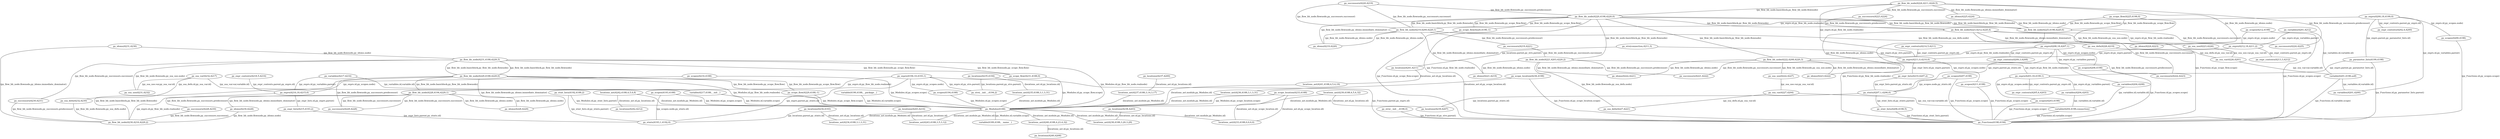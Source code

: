 graph {
	1 [label="variable(4189,4188,__name__)"]
	2 [label="variable(4190,4188,__package__)"]
	3 [label="variable(4201,4198,self)"]
	4 [label="variable(4204,4198,connection)"]
	5 [label="variable(4217,4188,__init__)"]
	6 [label="py_parameter_lists(4199,4198)"]
	7 [label="py_strs(__init__,4194,2)"]
	8 [label="py_strs(__init__,4198,0)"]
	9 [label="py_strs(connection,4211,3)"]
	10 [label="locations_ast(4233,4188,0,0,0,0)"]
	11 [label="locations_ast(4234,4188,3,1,3,31)"]
	12 [label="locations_ast(4235,4188,3,1,3,31)"]
	13 [label="locations_ast(4236,4188,3,1,3,31)"]
	14 [label="locations_ast(4237,4188,3,14,3,17)"]
	15 [label="locations_ast(4238,4188,3,20,3,29)"]
	16 [label="locations_ast(4239,4188,4,5,4,32)"]
	17 [label="locations_ast(4240,4188,4,23,4,32)"]
	18 [label="locations_ast(4241,4188,4,5,4,19)"]
	19 [label="locations_ast(4242,4188,4,5,4,8)"]
	20 [label="locations_ast(4243,4188,3,5,3,12)"]
	21 [label="py_scopes(4193,4188)"]
	22 [label="py_scopes(4194,4188)"]
	23 [label="py_scopes(4200,4198)"]
	24 [label="py_scopes(4203,4198)"]
	25 [label="py_scopes(4207,4198)"]
	26 [label="py_scopes(4208,4198)"]
	27 [label="py_scopes(4211,4198)"]
	28 [label="py_scopes(4212,4198)"]
	29 [label="py_scopes(4216,4188)"]
	30 [label="py_stmt_lists(4192,4188,2)"]
	31 [label="py_stmt_lists(4206,4198,5)"]
	32 [label="py_ssa_use(4222,4227)"]
	33 [label="py_ssa_use(4223,4226)"]
	34 [label="py_ssa_use(4231,4232)"]
	35 [label="py_Functions(4198,4194)"]
	36 [label="py_locations(4234,4193)"]
	37 [label="py_locations(4235,4194)"]
	38 [label="py_locations(4237,4200)"]
	39 [label="py_locations(4238,4203)"]
	40 [label="py_locations(4239,4207)"]
	41 [label="py_locations(4240,4208)"]
	42 [label="py_locations(4241,4211)"]
	43 [label="py_locations(4242,4212)"]
	44 [label="py_locations(4243,4216)"]
	45 [label="py_ssa_defn(4226,4219)"]
	46 [label="py_ssa_defn(4227,4221)"]
	47 [label="py_ssa_defn(4232,4230)"]
	48 [label="py_successors(4219,4221)"]
	49 [label="py_successors(4220,4219)"]
	50 [label="py_successors(4221,4222)"]
	51 [label="py_successors(4222,4223)"]
	52 [label="py_successors(4223,4224)"]
	53 [label="py_successors(4224,4225)"]
	54 [label="py_successors(4228,4230)"]
	55 [label="py_successors(4229,4228)"]
	56 [label="py_successors(4230,4231)"]
	57 [label="py_expr_contexts(4202,4,4200)"]
	58 [label="py_expr_contexts(4205,4,4203)"]
	59 [label="py_expr_contexts(4209,3,4208)"]
	60 [label="py_expr_contexts(4213,3,4212)"]
	61 [label="py_expr_contexts(4214,5,4211)"]
	62 [label="py_expr_contexts(4218,5,4216)"]
	63 [label="py_expr_lists(4210,4207,2)"]
	64 [label="py_expr_lists(4215,4193,2)"]
	65 [label="py_Modules(4188)"]
	66 [label="py_exprs(4194,10,4193,1)"]
	67 [label="py_exprs(4200,18,4199,0)"]
	68 [label="py_exprs(4203,18,4199,1)"]
	69 [label="py_exprs(4208,18,4207,1)"]
	70 [label="py_exprs(4211,0,4210,0)"]
	71 [label="py_exprs(4212,18,4211,2)"]
	72 [label="py_exprs(4216,18,4215,0)"]
	73 [label="py_idoms(4219,4220)"]
	74 [label="py_idoms(4221,4219)"]
	75 [label="py_idoms(4222,4221)"]
	76 [label="py_idoms(4223,4222)"]
	77 [label="py_idoms(4224,4223)"]
	78 [label="py_idoms(4225,4224)"]
	79 [label="py_idoms(4228,4229)"]
	80 [label="py_idoms(4230,4228)"]
	81 [label="py_idoms(4231,4230)"]
	82 [label="py_scope_location(4233,4188)"]
	83 [label="py_scope_location(4236,4198)"]
	84 [label="py_ssa_var(4226,4201)"]
	85 [label="py_ssa_var(4227,4204)"]
	86 [label="py_ssa_var(4232,4217)"]
	87 [label="py_flow_bb_node(4219,4200,4220,1)"]
	88 [label="py_flow_bb_node(4220,4198,4220,0)"]
	89 [label="py_flow_bb_node(4221,4203,4220,2)"]
	90 [label="py_flow_bb_node(4222,4208,4220,3)"]
	91 [label="py_flow_bb_node(4223,4212,4220,4)"]
	92 [label="py_flow_bb_node(4224,4211,4220,5)"]
	93 [label="py_flow_bb_node(4225,4198,4220,6)"]
	94 [label="py_flow_bb_node(4228,4194,4229,1)"]
	95 [label="py_flow_bb_node(4229,4188,4229,0)"]
	96 [label="py_flow_bb_node(4230,4216,4229,2)"]
	97 [label="py_flow_bb_node(4231,4188,4229,3)"]
	98 [label="py_stmts(4193,1,4192,0)"]
	99 [label="py_stmts(4207,1,4206,0)"]
	100 [label="py_scope_flow(4220,4198,-1)"]
	101 [label="py_scope_flow(4225,4198,0)"]
	102 [label="py_scope_flow(4229,4188,-1)"]
	103 [label="py_scope_flow(4231,4188,0)"]
	104 [label="py_variables(4201,4200)"]
	105 [label="py_variables(4201,4212)"]
	106 [label="py_variables(4204,4203)"]
	107 [label="py_variables(4204,4208)"]
	108 [label="py_variables(4217,4216)"]
	13 -- 65 [label="(locations_ast.module,py_Modules.id)"]
	18 -- 65 [label="(locations_ast.module,py_Modules.id)"]
	21 -- 65 [label="(py_Modules.id,py_scopes.scope)"]
	97 -- 103 [label="(py_flow_bb_node.flownode,py_scope_flow.flow)"]
	97 -- 95 [label="(py_flow_bb_node.basicblock,py_flow_bb_node.flownode)"]
	97 -- 65 [label="(py_Modules.id,py_flow_bb_node.realnode)"]
	19 -- 65 [label="(locations_ast.module,py_Modules.id)"]
	12 -- 65 [label="(locations_ast.module,py_Modules.id)"]
	82 -- 65 [label="(py_Modules.id,py_scope_location.scope)"]
	82 -- 10 [label="(locations_ast.id,py_scope_location.id)"]
	22 -- 65 [label="(py_Modules.id,py_scopes.scope)"]
	103 -- 65 [label="(py_Modules.id,py_scope_flow.scope)"]
	5 -- 65 [label="(py_Modules.id,variable.scope)"]
	2 -- 65 [label="(py_Modules.id,variable.scope)"]
	29 -- 65 [label="(py_Modules.id,py_scopes.scope)"]
	95 -- 102 [label="(py_flow_bb_node.flownode,py_scope_flow.flow)"]
	95 -- 65 [label="(py_Modules.id,py_flow_bb_node.realnode)"]
	30 -- 65 [label="(py_Modules.id,py_stmt_lists.parent)"]
	102 -- 65 [label="(py_Modules.id,py_scope_flow.scope)"]
	14 -- 65 [label="(locations_ast.module,py_Modules.id)"]
	16 -- 65 [label="(locations_ast.module,py_Modules.id)"]
	65 -- 1 [label="(py_Modules.id,variable.scope)"]
	65 -- 15 [label="(locations_ast.module,py_Modules.id)"]
	65 -- 11 [label="(locations_ast.module,py_Modules.id)"]
	65 -- 10 [label="(locations_ast.module,py_Modules.id)"]
	65 -- 20 [label="(locations_ast.module,py_Modules.id)"]
	65 -- 17 [label="(locations_ast.module,py_Modules.id)"]
	84 -- 3 [label="(py_ssa_var.var,variable.id)"]
	105 -- 3 [label="(py_variables.id,variable.id)"]
	3 -- 104 [label="(py_variables.id,variable.id)"]
	83 -- 35 [label="(py_Functions.id,py_scope_location.scope)"]
	26 -- 35 [label="(py_Functions.id,py_scopes.scope)"]
	4 -- 35 [label="(py_Functions.id,variable.scope)"]
	31 -- 35 [label="(py_Functions.id,py_stmt_lists.parent)"]
	88 -- 93 [label="(py_flow_bb_node.basicblock,py_flow_bb_node.flownode)"]
	88 -- 100 [label="(py_flow_bb_node.flownode,py_scope_flow.flow)"]
	88 -- 35 [label="(py_Functions.id,py_flow_bb_node.realnode)"]
	101 -- 93 [label="(py_flow_bb_node.flownode,py_scope_flow.flow)"]
	101 -- 35 [label="(py_Functions.id,py_scope_flow.scope)"]
	28 -- 35 [label="(py_Functions.id,py_scopes.scope)"]
	6 -- 35 [label="(py_Functions.id,py_parameter_lists.parent)"]
	93 -- 35 [label="(py_Functions.id,py_flow_bb_node.realnode)"]
	100 -- 35 [label="(py_Functions.id,py_scope_flow.scope)"]
	8 -- 35 [label="(py_Functions.id,py_strs.parent)"]
	25 -- 35 [label="(py_Functions.id,py_scopes.scope)"]
	23 -- 35 [label="(py_Functions.id,py_scopes.scope)"]
	3 -- 35 [label="(py_Functions.id,variable.scope)"]
	27 -- 35 [label="(py_Functions.id,py_scopes.scope)"]
	24 -- 35 [label="(py_Functions.id,py_scopes.scope)"]
	106 -- 4 [label="(py_variables.id,variable.id)"]
	107 -- 4 [label="(py_variables.id,variable.id)"]
	85 -- 4 [label="(py_ssa_var.var,variable.id)"]
	86 -- 5 [label="(py_ssa_var.var,variable.id)"]
	108 -- 5 [label="(py_variables.id,variable.id)"]
	67 -- 6 [label="(py_exprs.parent,py_parameter_lists.id)"]
	6 -- 68 [label="(py_exprs.parent,py_parameter_lists.id)"]
	66 -- 94 [label="(py_exprs.id,py_flow_bb_node.realnode)"]
	66 -- 7 [label="(py_exprs.id,py_strs.parent)"]
	66 -- 35 [label="(py_Functions.parent,py_exprs.id)"]
	66 -- 22 [label="(py_exprs.id,py_scopes.node)"]
	37 -- 7 [label="(py_locations.parent,py_strs.parent)"]
	92 -- 70 [label="(py_exprs.id,py_flow_bb_node.realnode)"]
	9 -- 42 [label="(py_locations.parent,py_strs.parent)"]
	9 -- 70 [label="(py_exprs.id,py_strs.parent)"]
	61 -- 70 [label="(py_expr_contexts.parent,py_exprs.id)"]
	71 -- 70 [label="(py_exprs.id,py_exprs.parent)"]
	70 -- 27 [label="(py_exprs.id,py_scopes.node)"]
	82 -- 10 [label="(locations_ast.id,py_scope_location.id)"]
	36 -- 11 [label="(locations_ast.id,py_locations.id)"]
	37 -- 12 [label="(locations_ast.id,py_locations.id)"]
	83 -- 13 [label="(locations_ast.id,py_scope_location.id)"]
	38 -- 14 [label="(locations_ast.id,py_locations.id)"]
	39 -- 15 [label="(locations_ast.id,py_locations.id)"]
	16 -- 40 [label="(locations_ast.id,py_locations.id)"]
	17 -- 41 [label="(locations_ast.id,py_locations.id)"]
	42 -- 18 [label="(locations_ast.id,py_locations.id)"]
	19 -- 43 [label="(locations_ast.id,py_locations.id)"]
	44 -- 20 [label="(locations_ast.id,py_locations.id)"]
	66 -- 98 [label="(py_exprs.parent,py_stmts.id)"]
	36 -- 98 [label="(py_locations.parent,py_stmts.id)"]
	21 -- 98 [label="(py_scopes.node,py_stmts.id)"]
	64 -- 98 [label="(py_expr_lists.parent,py_stmts.id)"]
	67 -- 87 [label="(py_exprs.id,py_flow_bb_node.realnode)"]
	67 -- 57 [label="(py_expr_contexts.parent,py_exprs.id)"]
	67 -- 104 [label="(py_exprs.id,py_variables.parent)"]
	67 -- 23 [label="(py_exprs.id,py_scopes.node)"]
	89 -- 68 [label="(py_exprs.id,py_flow_bb_node.realnode)"]
	68 -- 24 [label="(py_exprs.id,py_scopes.node)"]
	68 -- 106 [label="(py_exprs.id,py_variables.parent)"]
	68 -- 58 [label="(py_expr_contexts.parent,py_exprs.id)"]
	69 -- 99 [label="(py_exprs.parent,py_stmts.id)"]
	63 -- 99 [label="(py_expr_lists.parent,py_stmts.id)"]
	25 -- 99 [label="(py_scopes.node,py_stmts.id)"]
	99 -- 40 [label="(py_locations.parent,py_stmts.id)"]
	69 -- 59 [label="(py_expr_contexts.parent,py_exprs.id)"]
	69 -- 26 [label="(py_exprs.id,py_scopes.node)"]
	69 -- 90 [label="(py_exprs.id,py_flow_bb_node.realnode)"]
	69 -- 107 [label="(py_exprs.id,py_variables.parent)"]
	91 -- 71 [label="(py_exprs.id,py_flow_bb_node.realnode)"]
	105 -- 71 [label="(py_exprs.id,py_variables.parent)"]
	28 -- 71 [label="(py_exprs.id,py_scopes.node)"]
	71 -- 60 [label="(py_expr_contexts.parent,py_exprs.id)"]
	108 -- 72 [label="(py_exprs.id,py_variables.parent)"]
	62 -- 72 [label="(py_expr_contexts.parent,py_exprs.id)"]
	29 -- 72 [label="(py_exprs.id,py_scopes.node)"]
	72 -- 96 [label="(py_exprs.id,py_flow_bb_node.realnode)"]
	30 -- 98 [label="(py_stmt_lists.id,py_stmts.parent)"]
	99 -- 31 [label="(py_stmt_lists.id,py_stmts.parent)"]
	90 -- 75 [label="(py_flow_bb_node.flownode,py_idoms.node)"]
	90 -- 50 [label="(py_flow_bb_node.flownode,py_successors.successor)"]
	90 -- 32 [label="(py_flow_bb_node.flownode,py_ssa_use.node)"]
	90 -- 76 [label="(py_flow_bb_node.flownode,py_idoms.immediate_dominator)"]
	90 -- 51 [label="(py_flow_bb_node.flownode,py_successors.predecessor)"]
	32 -- 85 [label="(py_ssa_use.var,py_ssa_var.id)"]
	85 -- 46 [label="(py_ssa_defn.id,py_ssa_var.id)"]
	52 -- 91 [label="(py_flow_bb_node.flownode,py_successors.predecessor)"]
	91 -- 77 [label="(py_flow_bb_node.flownode,py_idoms.immediate_dominator)"]
	91 -- 33 [label="(py_flow_bb_node.flownode,py_ssa_use.node)"]
	91 -- 76 [label="(py_flow_bb_node.flownode,py_idoms.node)"]
	91 -- 51 [label="(py_flow_bb_node.flownode,py_successors.successor)"]
	33 -- 84 [label="(py_ssa_use.var,py_ssa_var.id)"]
	45 -- 84 [label="(py_ssa_defn.id,py_ssa_var.id)"]
	81 -- 97 [label="(py_flow_bb_node.flownode,py_idoms.node)"]
	103 -- 97 [label="(py_flow_bb_node.flownode,py_scope_flow.flow)"]
	97 -- 34 [label="(py_flow_bb_node.flownode,py_ssa_use.node)"]
	97 -- 56 [label="(py_flow_bb_node.flownode,py_successors.successor)"]
	86 -- 47 [label="(py_ssa_defn.id,py_ssa_var.id)"]
	86 -- 34 [label="(py_ssa_use.var,py_ssa_var.id)"]
	49 -- 87 [label="(py_flow_bb_node.flownode,py_successors.successor)"]
	87 -- 48 [label="(py_flow_bb_node.flownode,py_successors.predecessor)"]
	87 -- 73 [label="(py_flow_bb_node.flownode,py_idoms.node)"]
	87 -- 45 [label="(py_flow_bb_node.flownode,py_ssa_defn.node)"]
	87 -- 74 [label="(py_flow_bb_node.flownode,py_idoms.immediate_dominator)"]
	48 -- 89 [label="(py_flow_bb_node.flownode,py_successors.successor)"]
	89 -- 74 [label="(py_flow_bb_node.flownode,py_idoms.node)"]
	89 -- 46 [label="(py_flow_bb_node.flownode,py_ssa_defn.node)"]
	89 -- 75 [label="(py_flow_bb_node.flownode,py_idoms.immediate_dominator)"]
	89 -- 50 [label="(py_flow_bb_node.flownode,py_successors.predecessor)"]
	81 -- 96 [label="(py_flow_bb_node.flownode,py_idoms.immediate_dominator)"]
	80 -- 96 [label="(py_flow_bb_node.flownode,py_idoms.node)"]
	56 -- 96 [label="(py_flow_bb_node.flownode,py_successors.predecessor)"]
	47 -- 96 [label="(py_flow_bb_node.flownode,py_ssa_defn.node)"]
	54 -- 96 [label="(py_flow_bb_node.flownode,py_successors.successor)"]
	49 -- 88 [label="(py_flow_bb_node.flownode,py_successors.predecessor)"]
	49 -- 87 [label="(py_flow_bb_node.flownode,py_successors.successor)"]
	92 -- 88 [label="(py_flow_bb_node.basicblock,py_flow_bb_node.flownode)"]
	88 -- 87 [label="(py_flow_bb_node.basicblock,py_flow_bb_node.flownode)"]
	88 -- 73 [label="(py_flow_bb_node.flownode,py_idoms.immediate_dominator)"]
	88 -- 91 [label="(py_flow_bb_node.basicblock,py_flow_bb_node.flownode)"]
	88 -- 89 [label="(py_flow_bb_node.basicblock,py_flow_bb_node.flownode)"]
	88 -- 100 [label="(py_flow_bb_node.flownode,py_scope_flow.flow)"]
	88 -- 90 [label="(py_flow_bb_node.basicblock,py_flow_bb_node.flownode)"]
	88 -- 93 [label="(py_flow_bb_node.basicblock,py_flow_bb_node.flownode)"]
	87 -- 73 [label="(py_flow_bb_node.flownode,py_idoms.node)"]
	92 -- 52 [label="(py_flow_bb_node.flownode,py_successors.successor)"]
	92 -- 77 [label="(py_flow_bb_node.flownode,py_idoms.node)"]
	92 -- 53 [label="(py_flow_bb_node.flownode,py_successors.predecessor)"]
	92 -- 78 [label="(py_flow_bb_node.flownode,py_idoms.immediate_dominator)"]
	78 -- 93 [label="(py_flow_bb_node.flownode,py_idoms.node)"]
	101 -- 93 [label="(py_flow_bb_node.flownode,py_scope_flow.flow)"]
	93 -- 53 [label="(py_flow_bb_node.flownode,py_successors.successor)"]
	94 -- 80 [label="(py_flow_bb_node.flownode,py_idoms.immediate_dominator)"]
	94 -- 55 [label="(py_flow_bb_node.flownode,py_successors.successor)"]
	94 -- 54 [label="(py_flow_bb_node.flownode,py_successors.predecessor)"]
	94 -- 79 [label="(py_flow_bb_node.flownode,py_idoms.node)"]
	95 -- 94 [label="(py_flow_bb_node.basicblock,py_flow_bb_node.flownode)"]
	95 -- 97 [label="(py_flow_bb_node.basicblock,py_flow_bb_node.flownode)"]
	95 -- 102 [label="(py_flow_bb_node.flownode,py_scope_flow.flow)"]
	95 -- 55 [label="(py_flow_bb_node.flownode,py_successors.predecessor)"]
	95 -- 79 [label="(py_flow_bb_node.flownode,py_idoms.immediate_dominator)"]
	95 -- 96 [label="(py_flow_bb_node.basicblock,py_flow_bb_node.flownode)"]
	94 -- 55 [label="(py_flow_bb_node.flownode,py_successors.successor)"]
	94 -- 79 [label="(py_flow_bb_node.flownode,py_idoms.node)"]
	70 -- 63 [label="(py_expr_lists.id,py_exprs.parent)"]
	72 -- 64 [label="(py_expr_lists.id,py_exprs.parent)"]
}
